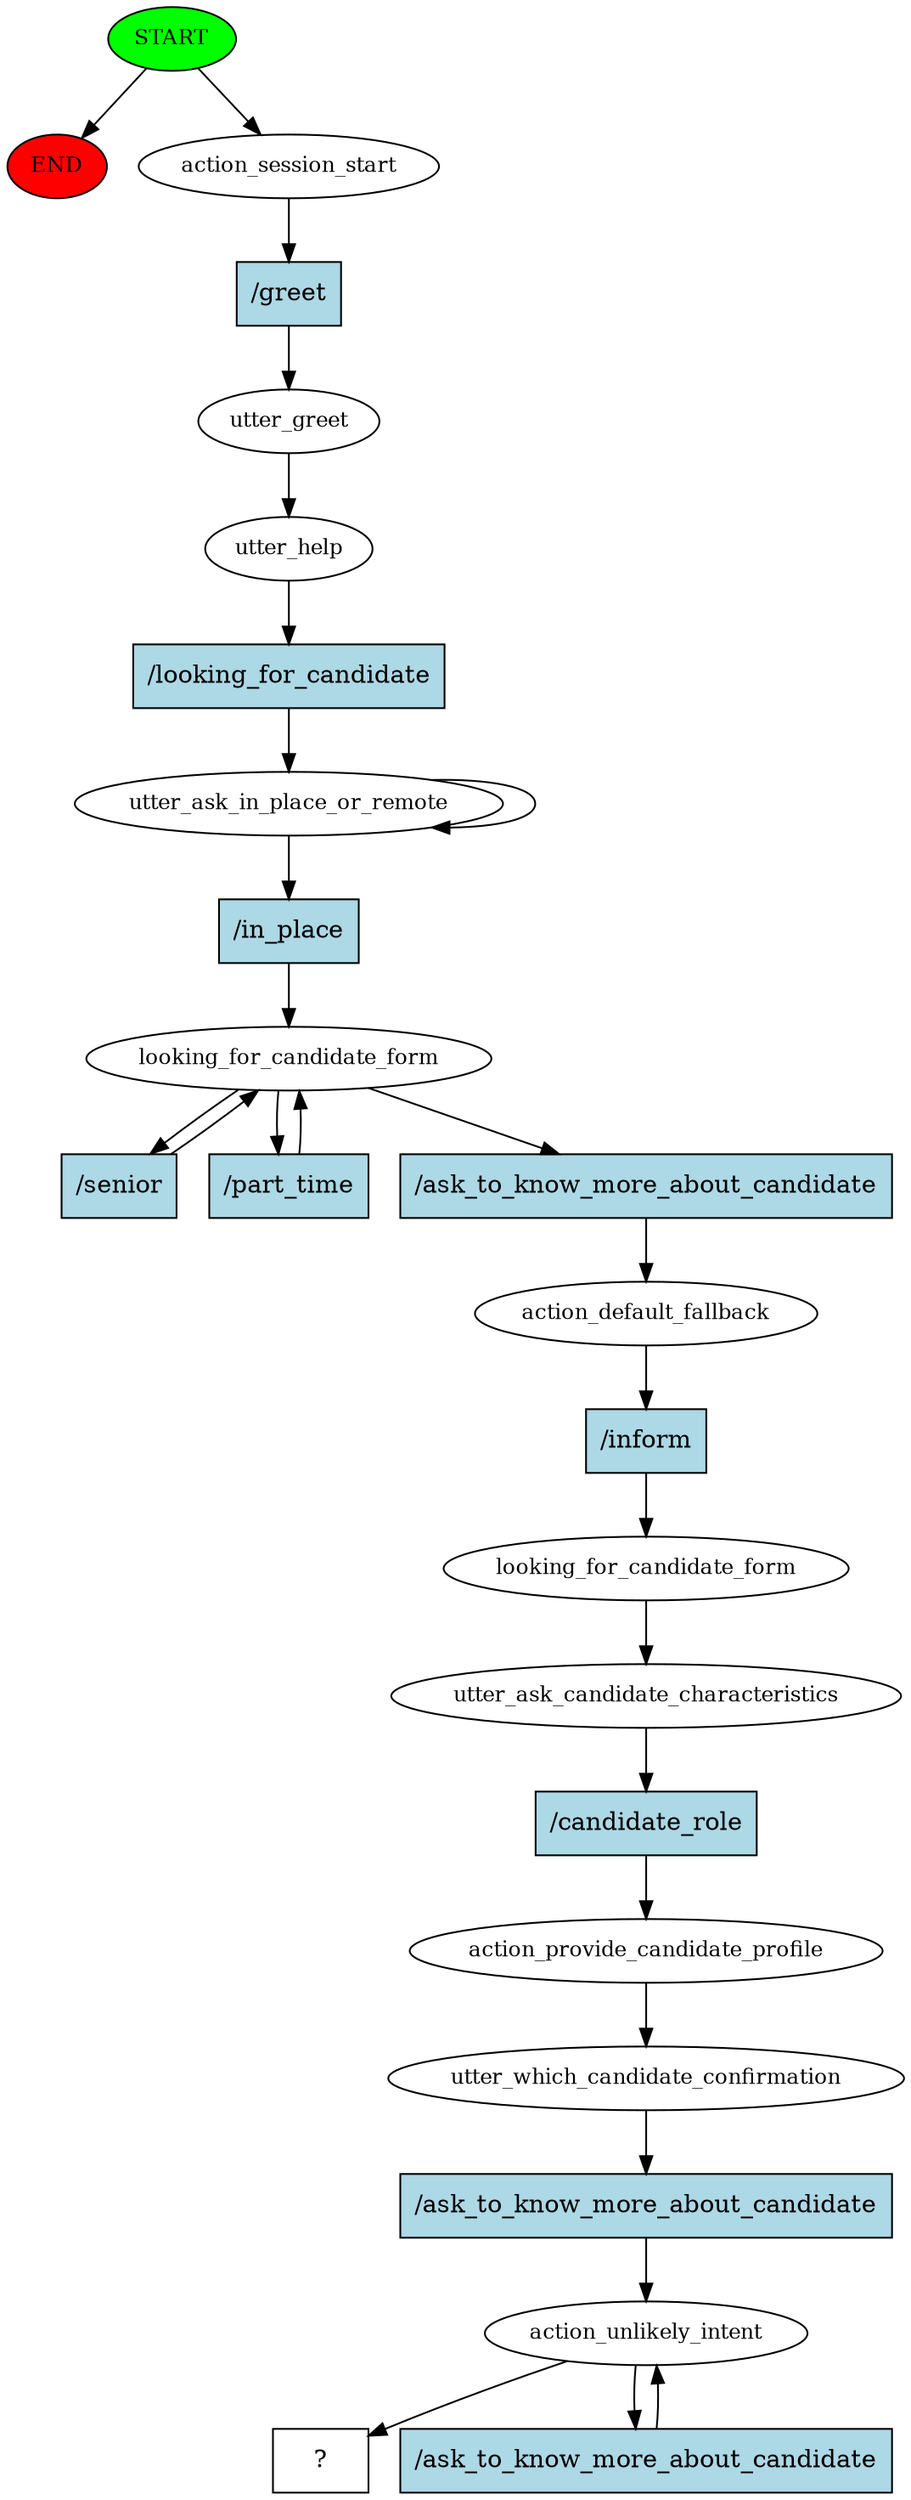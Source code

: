 digraph  {
0 [class="start active", fillcolor=green, fontsize=12, label=START, style=filled];
"-1" [class=end, fillcolor=red, fontsize=12, label=END, style=filled];
1 [class=active, fontsize=12, label=action_session_start];
2 [class=active, fontsize=12, label=utter_greet];
3 [class=active, fontsize=12, label=utter_help];
4 [class=active, fontsize=12, label=utter_ask_in_place_or_remote];
6 [class=active, fontsize=12, label=looking_for_candidate_form];
9 [class=active, fontsize=12, label=action_default_fallback];
10 [class=active, fontsize=12, label=looking_for_candidate_form];
11 [class=active, fontsize=12, label=utter_ask_candidate_characteristics];
12 [class=active, fontsize=12, label=action_provide_candidate_profile];
13 [class=active, fontsize=12, label=utter_which_candidate_confirmation];
14 [class=active, fontsize=12, label=action_unlikely_intent];
17 [class="intent dashed active", label="  ?  ", shape=rect];
18 [class="intent active", fillcolor=lightblue, label="/greet", shape=rect, style=filled];
19 [class="intent active", fillcolor=lightblue, label="/looking_for_candidate", shape=rect, style=filled];
20 [class="intent active", fillcolor=lightblue, label="/in_place", shape=rect, style=filled];
21 [class="intent active", fillcolor=lightblue, label="/senior", shape=rect, style=filled];
22 [class="intent active", fillcolor=lightblue, label="/part_time", shape=rect, style=filled];
23 [class="intent active", fillcolor=lightblue, label="/ask_to_know_more_about_candidate", shape=rect, style=filled];
24 [class="intent active", fillcolor=lightblue, label="/inform", shape=rect, style=filled];
25 [class="intent active", fillcolor=lightblue, label="/candidate_role", shape=rect, style=filled];
26 [class="intent active", fillcolor=lightblue, label="/ask_to_know_more_about_candidate", shape=rect, style=filled];
27 [class="intent active", fillcolor=lightblue, label="/ask_to_know_more_about_candidate", shape=rect, style=filled];
0 -> "-1"  [class="", key=NONE, label=""];
0 -> 1  [class=active, key=NONE, label=""];
1 -> 18  [class=active, key=0];
2 -> 3  [class=active, key=NONE, label=""];
3 -> 19  [class=active, key=0];
4 -> 4  [class=active, key=NONE, label=""];
4 -> 20  [class=active, key=0];
6 -> 21  [class=active, key=0];
6 -> 22  [class=active, key=0];
6 -> 23  [class=active, key=0];
9 -> 24  [class=active, key=0];
10 -> 11  [class=active, key=NONE, label=""];
11 -> 25  [class=active, key=0];
12 -> 13  [class=active, key=NONE, label=""];
13 -> 26  [class=active, key=0];
14 -> 17  [class=active, key=NONE, label=""];
14 -> 27  [class=active, key=0];
18 -> 2  [class=active, key=0];
19 -> 4  [class=active, key=0];
20 -> 6  [class=active, key=0];
21 -> 6  [class=active, key=0];
22 -> 6  [class=active, key=0];
23 -> 9  [class=active, key=0];
24 -> 10  [class=active, key=0];
25 -> 12  [class=active, key=0];
26 -> 14  [class=active, key=0];
27 -> 14  [class=active, key=0];
}
